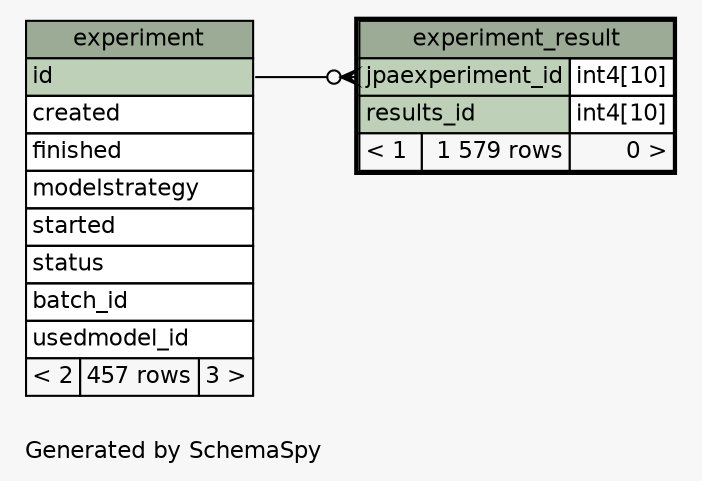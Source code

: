 // dot 2.38.0 on Mac OS X 10.9.4
// SchemaSpy rev 590
digraph "oneDegreeRelationshipsDiagram" {
  graph [
    rankdir="RL"
    bgcolor="#f7f7f7"
    label="\nGenerated by SchemaSpy"
    labeljust="l"
    nodesep="0.18"
    ranksep="0.46"
    fontname="Helvetica"
    fontsize="11"
  ];
  node [
    fontname="Helvetica"
    fontsize="11"
    shape="plaintext"
  ];
  edge [
    arrowsize="0.8"
  ];
  "experiment_result":"jpaexperiment_id":w -> "experiment":"id":e [arrowhead=none dir=back arrowtail=crowodot];
  "experiment" [
    label=<
    <TABLE BORDER="0" CELLBORDER="1" CELLSPACING="0" BGCOLOR="#ffffff">
      <TR><TD COLSPAN="3" BGCOLOR="#9bab96" ALIGN="CENTER">experiment</TD></TR>
      <TR><TD PORT="id" COLSPAN="3" BGCOLOR="#bed1b8" ALIGN="LEFT">id</TD></TR>
      <TR><TD PORT="created" COLSPAN="3" ALIGN="LEFT">created</TD></TR>
      <TR><TD PORT="finished" COLSPAN="3" ALIGN="LEFT">finished</TD></TR>
      <TR><TD PORT="modelstrategy" COLSPAN="3" ALIGN="LEFT">modelstrategy</TD></TR>
      <TR><TD PORT="started" COLSPAN="3" ALIGN="LEFT">started</TD></TR>
      <TR><TD PORT="status" COLSPAN="3" ALIGN="LEFT">status</TD></TR>
      <TR><TD PORT="batch_id" COLSPAN="3" ALIGN="LEFT">batch_id</TD></TR>
      <TR><TD PORT="usedmodel_id" COLSPAN="3" ALIGN="LEFT">usedmodel_id</TD></TR>
      <TR><TD ALIGN="LEFT" BGCOLOR="#f7f7f7">&lt; 2</TD><TD ALIGN="RIGHT" BGCOLOR="#f7f7f7">457 rows</TD><TD ALIGN="RIGHT" BGCOLOR="#f7f7f7">3 &gt;</TD></TR>
    </TABLE>>
    URL="experiment.html"
    tooltip="experiment"
  ];
  "experiment_result" [
    label=<
    <TABLE BORDER="2" CELLBORDER="1" CELLSPACING="0" BGCOLOR="#ffffff">
      <TR><TD COLSPAN="3" BGCOLOR="#9bab96" ALIGN="CENTER">experiment_result</TD></TR>
      <TR><TD PORT="jpaexperiment_id" COLSPAN="2" BGCOLOR="#bed1b8" ALIGN="LEFT">jpaexperiment_id</TD><TD PORT="jpaexperiment_id.type" ALIGN="LEFT">int4[10]</TD></TR>
      <TR><TD PORT="results_id" COLSPAN="2" BGCOLOR="#bed1b8" ALIGN="LEFT">results_id</TD><TD PORT="results_id.type" ALIGN="LEFT">int4[10]</TD></TR>
      <TR><TD ALIGN="LEFT" BGCOLOR="#f7f7f7">&lt; 1</TD><TD ALIGN="RIGHT" BGCOLOR="#f7f7f7">1 579 rows</TD><TD ALIGN="RIGHT" BGCOLOR="#f7f7f7">0 &gt;</TD></TR>
    </TABLE>>
    URL="experiment_result.html"
    tooltip="experiment_result"
  ];
}
